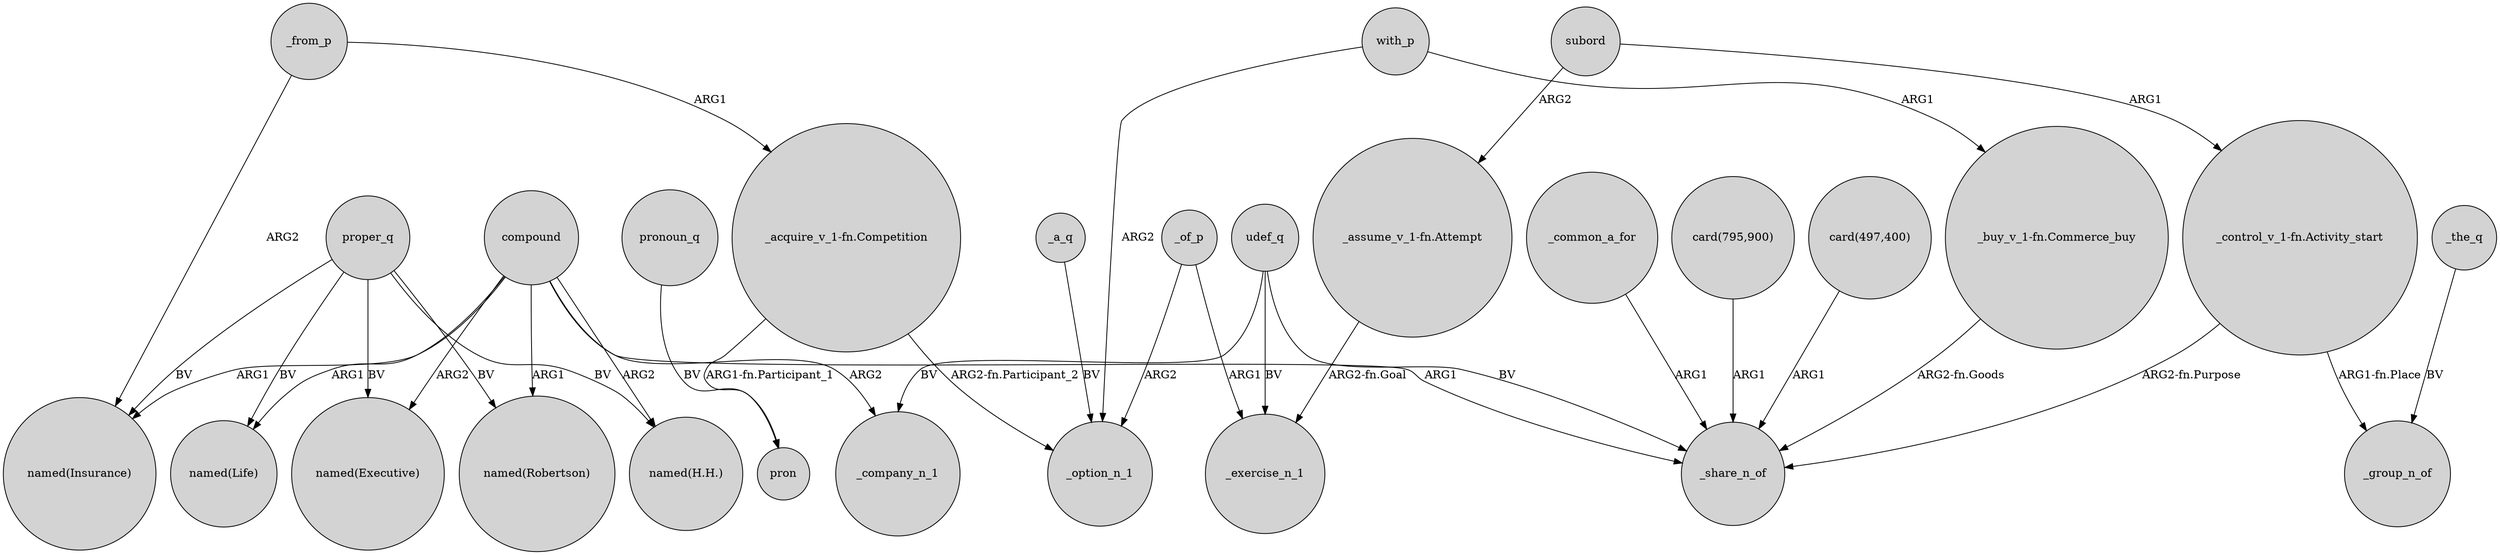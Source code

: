 digraph {
	node [shape=circle style=filled]
	compound -> "named(Executive)" [label=ARG2]
	proper_q -> "named(Life)" [label=BV]
	_of_p -> _option_n_1 [label=ARG2]
	"_assume_v_1-fn.Attempt" -> _exercise_n_1 [label="ARG2-fn.Goal"]
	"_acquire_v_1-fn.Competition" -> pron [label="ARG1-fn.Participant_1"]
	proper_q -> "named(Insurance)" [label=BV]
	proper_q -> "named(Executive)" [label=BV]
	compound -> _company_n_1 [label=ARG2]
	compound -> _share_n_of [label=ARG1]
	udef_q -> _company_n_1 [label=BV]
	"_control_v_1-fn.Activity_start" -> _group_n_of [label="ARG1-fn.Place"]
	_of_p -> _exercise_n_1 [label=ARG1]
	_common_a_for -> _share_n_of [label=ARG1]
	_from_p -> "_acquire_v_1-fn.Competition" [label=ARG1]
	subord -> "_assume_v_1-fn.Attempt" [label=ARG2]
	"_buy_v_1-fn.Commerce_buy" -> _share_n_of [label="ARG2-fn.Goods"]
	compound -> "named(Robertson)" [label=ARG1]
	pronoun_q -> pron [label=BV]
	compound -> "named(Life)" [label=ARG1]
	proper_q -> "named(Robertson)" [label=BV]
	subord -> "_control_v_1-fn.Activity_start" [label=ARG1]
	"_control_v_1-fn.Activity_start" -> _share_n_of [label="ARG2-fn.Purpose"]
	with_p -> "_buy_v_1-fn.Commerce_buy" [label=ARG1]
	udef_q -> _share_n_of [label=BV]
	_the_q -> _group_n_of [label=BV]
	compound -> "named(Insurance)" [label=ARG1]
	udef_q -> _exercise_n_1 [label=BV]
	"_acquire_v_1-fn.Competition" -> _option_n_1 [label="ARG2-fn.Participant_2"]
	proper_q -> "named(H.H.)" [label=BV]
	compound -> "named(H.H.)" [label=ARG2]
	_from_p -> "named(Insurance)" [label=ARG2]
	with_p -> _option_n_1 [label=ARG2]
	"card(795,900)" -> _share_n_of [label=ARG1]
	"card(497,400)" -> _share_n_of [label=ARG1]
	_a_q -> _option_n_1 [label=BV]
}
